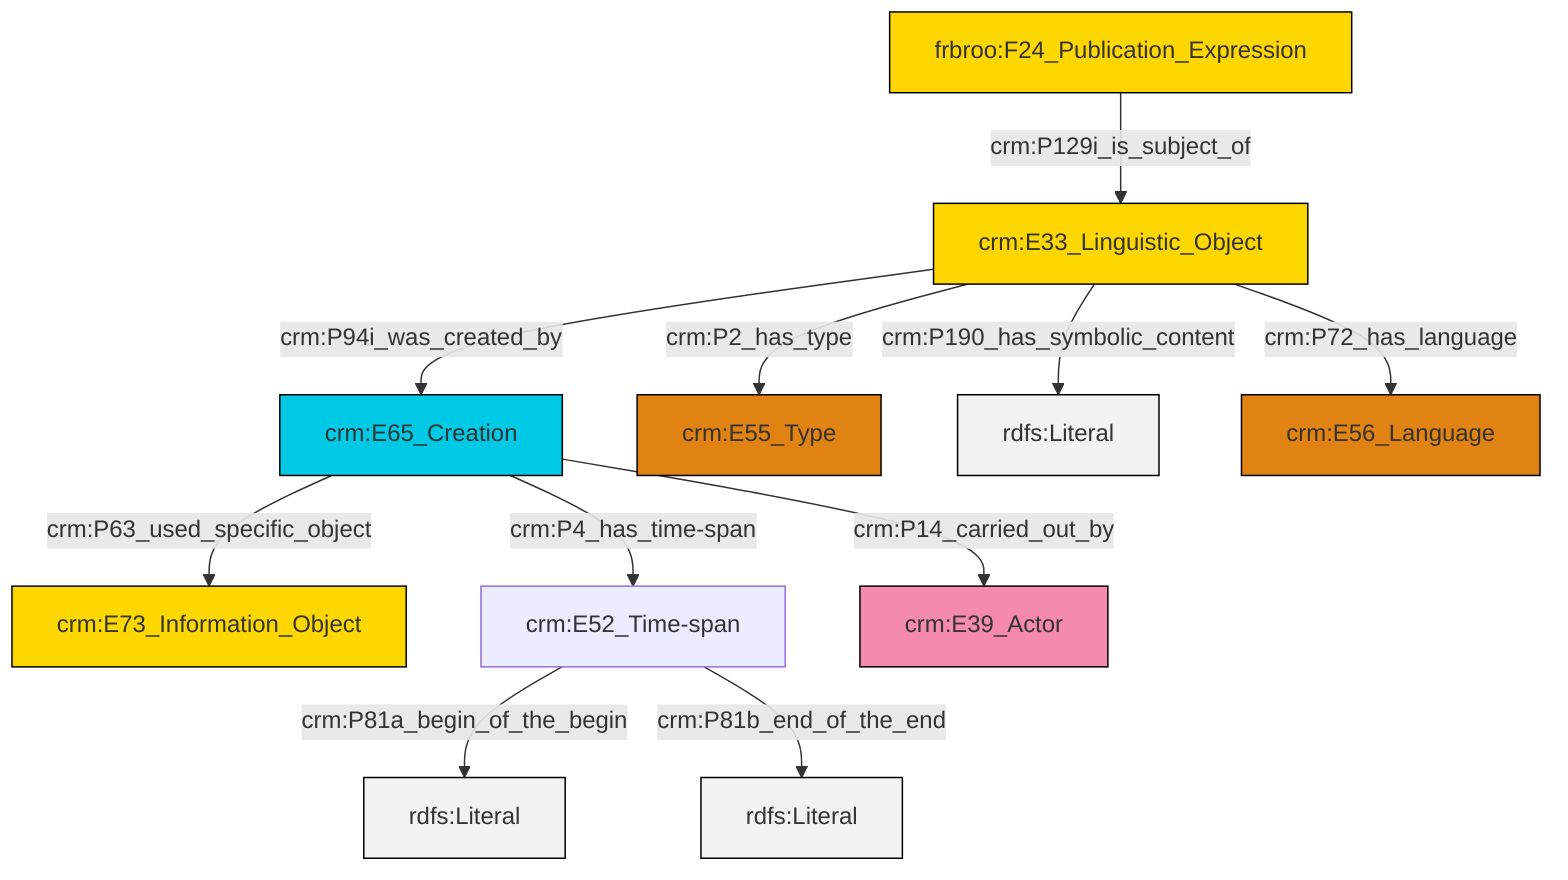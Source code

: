 graph TD
classDef Literal fill:#f2f2f2,stroke:#000000;
classDef CRM_Entity fill:#FFFFFF,stroke:#000000;
classDef Temporal_Entity fill:#00C9E6, stroke:#000000;
classDef Type fill:#E18312, stroke:#000000;
classDef Time-Span fill:#2C9C91, stroke:#000000;
classDef Appellation fill:#FFEB7F, stroke:#000000;
classDef Place fill:#008836, stroke:#000000;
classDef Persistent_Item fill:#B266B2, stroke:#000000;
classDef Conceptual_Object fill:#FFD700, stroke:#000000;
classDef Physical_Thing fill:#D2B48C, stroke:#000000;
classDef Actor fill:#f58aad, stroke:#000000;
classDef PC_Classes fill:#4ce600, stroke:#000000;
classDef Multi fill:#cccccc,stroke:#000000;

0["crm:E65_Creation"]:::Temporal_Entity -->|crm:P63_used_specific_object| 1["crm:E73_Information_Object"]:::Conceptual_Object
0["crm:E65_Creation"]:::Temporal_Entity -->|crm:P4_has_time-span| 4["crm:E52_Time-span"]:::Default
5["crm:E33_Linguistic_Object"]:::Conceptual_Object -->|crm:P2_has_type| 7["crm:E55_Type"]:::Type
5["crm:E33_Linguistic_Object"]:::Conceptual_Object -->|crm:P94i_was_created_by| 0["crm:E65_Creation"]:::Temporal_Entity
0["crm:E65_Creation"]:::Temporal_Entity -->|crm:P14_carried_out_by| 10["crm:E39_Actor"]:::Actor
5["crm:E33_Linguistic_Object"]:::Conceptual_Object -->|crm:P190_has_symbolic_content| 11[rdfs:Literal]:::Literal
2["frbroo:F24_Publication_Expression"]:::Conceptual_Object -->|crm:P129i_is_subject_of| 5["crm:E33_Linguistic_Object"]:::Conceptual_Object
4["crm:E52_Time-span"]:::Default -->|crm:P81a_begin_of_the_begin| 15[rdfs:Literal]:::Literal
4["crm:E52_Time-span"]:::Default -->|crm:P81b_end_of_the_end| 16[rdfs:Literal]:::Literal
5["crm:E33_Linguistic_Object"]:::Conceptual_Object -->|crm:P72_has_language| 12["crm:E56_Language"]:::Type